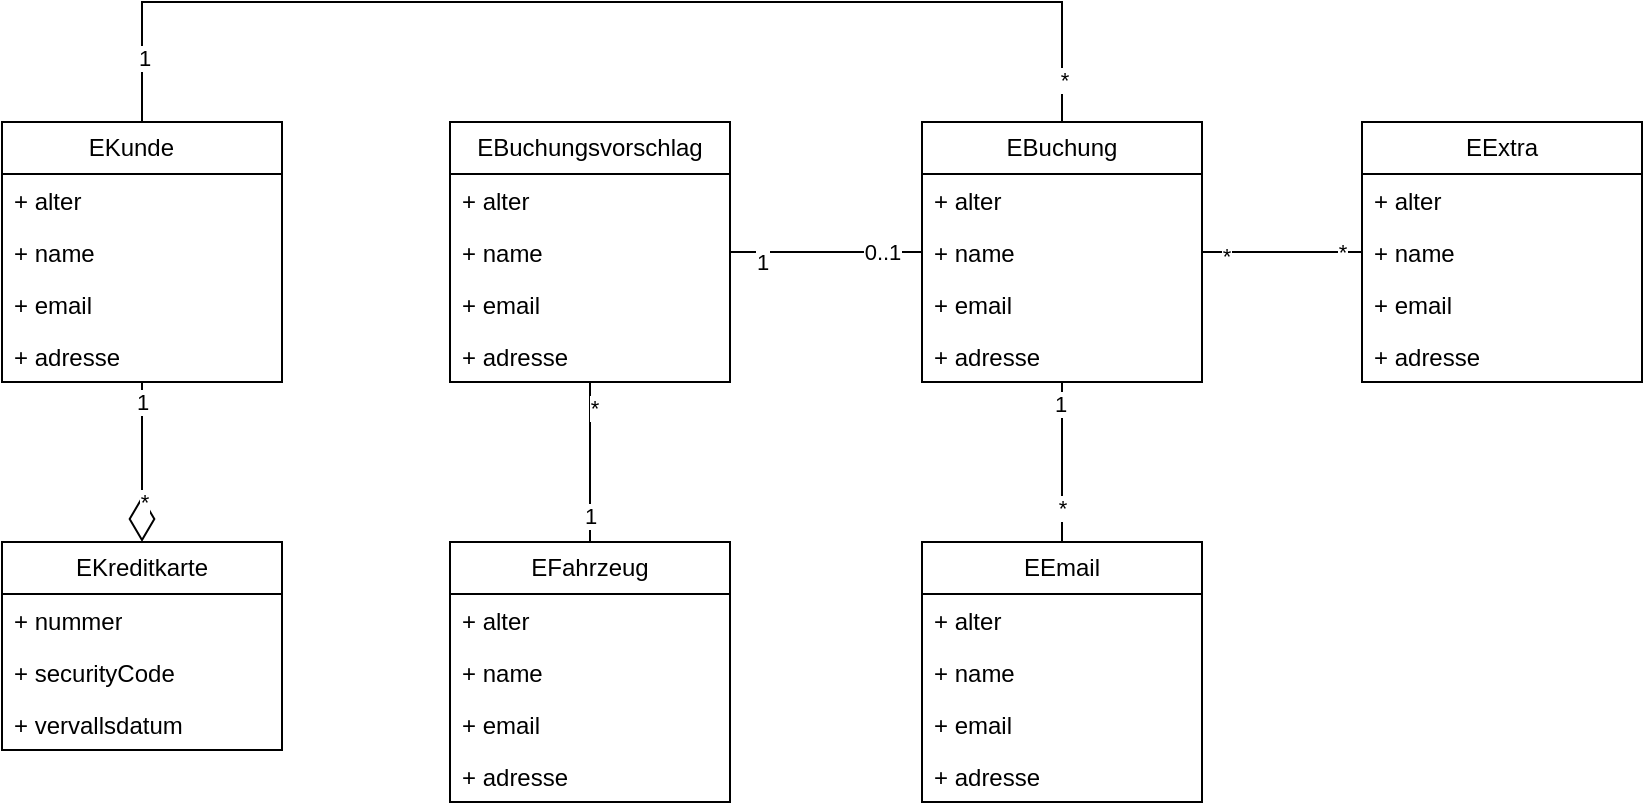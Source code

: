 <mxfile version="24.7.17">
  <diagram name="Page-1" id="Se7MY6DUaBI7RoifKAD7">
    <mxGraphModel dx="954" dy="671" grid="1" gridSize="10" guides="1" tooltips="1" connect="1" arrows="1" fold="1" page="1" pageScale="1" pageWidth="827" pageHeight="1169" math="0" shadow="0">
      <root>
        <mxCell id="0" />
        <mxCell id="1" parent="0" />
        <mxCell id="aNzq7tJSj-dbq8cgVlb_-12" value="1" style="edgeStyle=orthogonalEdgeStyle;rounded=0;orthogonalLoop=1;jettySize=auto;html=1;endArrow=diamondThin;endFill=0;startSize=20;endSize=20;" edge="1" parent="1" source="aNzq7tJSj-dbq8cgVlb_-1" target="aNzq7tJSj-dbq8cgVlb_-7">
          <mxGeometry x="-0.75" relative="1" as="geometry">
            <mxPoint as="offset" />
          </mxGeometry>
        </mxCell>
        <mxCell id="aNzq7tJSj-dbq8cgVlb_-14" value="*" style="edgeLabel;html=1;align=center;verticalAlign=middle;resizable=0;points=[];" vertex="1" connectable="0" parent="aNzq7tJSj-dbq8cgVlb_-12">
          <mxGeometry x="0.5" y="1" relative="1" as="geometry">
            <mxPoint as="offset" />
          </mxGeometry>
        </mxCell>
        <mxCell id="aNzq7tJSj-dbq8cgVlb_-54" style="edgeStyle=orthogonalEdgeStyle;shape=connector;rounded=0;orthogonalLoop=1;jettySize=auto;html=1;strokeColor=default;align=center;verticalAlign=middle;fontFamily=Helvetica;fontSize=11;fontColor=default;labelBackgroundColor=default;endArrow=none;endFill=0;" edge="1" parent="1" source="aNzq7tJSj-dbq8cgVlb_-1" target="aNzq7tJSj-dbq8cgVlb_-26">
          <mxGeometry relative="1" as="geometry">
            <Array as="points">
              <mxPoint x="190" y="30" />
              <mxPoint x="650" y="30" />
            </Array>
          </mxGeometry>
        </mxCell>
        <mxCell id="aNzq7tJSj-dbq8cgVlb_-55" value="1" style="edgeLabel;html=1;align=center;verticalAlign=middle;resizable=0;points=[];fontFamily=Helvetica;fontSize=11;fontColor=default;labelBackgroundColor=default;" vertex="1" connectable="0" parent="aNzq7tJSj-dbq8cgVlb_-54">
          <mxGeometry x="-0.89" y="-1" relative="1" as="geometry">
            <mxPoint as="offset" />
          </mxGeometry>
        </mxCell>
        <mxCell id="aNzq7tJSj-dbq8cgVlb_-56" value="*" style="edgeLabel;html=1;align=center;verticalAlign=middle;resizable=0;points=[];fontFamily=Helvetica;fontSize=11;fontColor=default;labelBackgroundColor=default;" vertex="1" connectable="0" parent="aNzq7tJSj-dbq8cgVlb_-54">
          <mxGeometry x="0.928" y="1" relative="1" as="geometry">
            <mxPoint as="offset" />
          </mxGeometry>
        </mxCell>
        <mxCell id="aNzq7tJSj-dbq8cgVlb_-1" value="EKunde&lt;span style=&quot;white-space: pre;&quot;&gt;&#x9;&lt;/span&gt;" style="swimlane;fontStyle=0;childLayout=stackLayout;horizontal=1;startSize=26;fillColor=none;horizontalStack=0;resizeParent=1;resizeParentMax=0;resizeLast=0;collapsible=1;marginBottom=0;whiteSpace=wrap;html=1;" vertex="1" parent="1">
          <mxGeometry x="120" y="90" width="140" height="130" as="geometry" />
        </mxCell>
        <mxCell id="aNzq7tJSj-dbq8cgVlb_-2" value="+ alter" style="text;strokeColor=none;fillColor=none;align=left;verticalAlign=top;spacingLeft=4;spacingRight=4;overflow=hidden;rotatable=0;points=[[0,0.5],[1,0.5]];portConstraint=eastwest;whiteSpace=wrap;html=1;" vertex="1" parent="aNzq7tJSj-dbq8cgVlb_-1">
          <mxGeometry y="26" width="140" height="26" as="geometry" />
        </mxCell>
        <mxCell id="aNzq7tJSj-dbq8cgVlb_-3" value="+ name" style="text;strokeColor=none;fillColor=none;align=left;verticalAlign=top;spacingLeft=4;spacingRight=4;overflow=hidden;rotatable=0;points=[[0,0.5],[1,0.5]];portConstraint=eastwest;whiteSpace=wrap;html=1;" vertex="1" parent="aNzq7tJSj-dbq8cgVlb_-1">
          <mxGeometry y="52" width="140" height="26" as="geometry" />
        </mxCell>
        <mxCell id="aNzq7tJSj-dbq8cgVlb_-4" value="+ email" style="text;strokeColor=none;fillColor=none;align=left;verticalAlign=top;spacingLeft=4;spacingRight=4;overflow=hidden;rotatable=0;points=[[0,0.5],[1,0.5]];portConstraint=eastwest;whiteSpace=wrap;html=1;" vertex="1" parent="aNzq7tJSj-dbq8cgVlb_-1">
          <mxGeometry y="78" width="140" height="26" as="geometry" />
        </mxCell>
        <mxCell id="aNzq7tJSj-dbq8cgVlb_-5" value="+ adresse" style="text;strokeColor=none;fillColor=none;align=left;verticalAlign=top;spacingLeft=4;spacingRight=4;overflow=hidden;rotatable=0;points=[[0,0.5],[1,0.5]];portConstraint=eastwest;whiteSpace=wrap;html=1;" vertex="1" parent="aNzq7tJSj-dbq8cgVlb_-1">
          <mxGeometry y="104" width="140" height="26" as="geometry" />
        </mxCell>
        <mxCell id="aNzq7tJSj-dbq8cgVlb_-7" value="EKreditkarte" style="swimlane;fontStyle=0;childLayout=stackLayout;horizontal=1;startSize=26;fillColor=none;horizontalStack=0;resizeParent=1;resizeParentMax=0;resizeLast=0;collapsible=1;marginBottom=0;whiteSpace=wrap;html=1;" vertex="1" parent="1">
          <mxGeometry x="120" y="300" width="140" height="104" as="geometry" />
        </mxCell>
        <mxCell id="aNzq7tJSj-dbq8cgVlb_-8" value="+ nummer" style="text;strokeColor=none;fillColor=none;align=left;verticalAlign=top;spacingLeft=4;spacingRight=4;overflow=hidden;rotatable=0;points=[[0,0.5],[1,0.5]];portConstraint=eastwest;whiteSpace=wrap;html=1;" vertex="1" parent="aNzq7tJSj-dbq8cgVlb_-7">
          <mxGeometry y="26" width="140" height="26" as="geometry" />
        </mxCell>
        <mxCell id="aNzq7tJSj-dbq8cgVlb_-9" value="+ securityCode" style="text;strokeColor=none;fillColor=none;align=left;verticalAlign=top;spacingLeft=4;spacingRight=4;overflow=hidden;rotatable=0;points=[[0,0.5],[1,0.5]];portConstraint=eastwest;whiteSpace=wrap;html=1;" vertex="1" parent="aNzq7tJSj-dbq8cgVlb_-7">
          <mxGeometry y="52" width="140" height="26" as="geometry" />
        </mxCell>
        <mxCell id="aNzq7tJSj-dbq8cgVlb_-10" value="+ vervallsdatum" style="text;strokeColor=none;fillColor=none;align=left;verticalAlign=top;spacingLeft=4;spacingRight=4;overflow=hidden;rotatable=0;points=[[0,0.5],[1,0.5]];portConstraint=eastwest;whiteSpace=wrap;html=1;" vertex="1" parent="aNzq7tJSj-dbq8cgVlb_-7">
          <mxGeometry y="78" width="140" height="26" as="geometry" />
        </mxCell>
        <mxCell id="aNzq7tJSj-dbq8cgVlb_-15" value="EBuchungsvorschlag" style="swimlane;fontStyle=0;childLayout=stackLayout;horizontal=1;startSize=26;fillColor=none;horizontalStack=0;resizeParent=1;resizeParentMax=0;resizeLast=0;collapsible=1;marginBottom=0;whiteSpace=wrap;html=1;" vertex="1" parent="1">
          <mxGeometry x="344" y="90" width="140" height="130" as="geometry" />
        </mxCell>
        <mxCell id="aNzq7tJSj-dbq8cgVlb_-16" value="+ alter" style="text;strokeColor=none;fillColor=none;align=left;verticalAlign=top;spacingLeft=4;spacingRight=4;overflow=hidden;rotatable=0;points=[[0,0.5],[1,0.5]];portConstraint=eastwest;whiteSpace=wrap;html=1;" vertex="1" parent="aNzq7tJSj-dbq8cgVlb_-15">
          <mxGeometry y="26" width="140" height="26" as="geometry" />
        </mxCell>
        <mxCell id="aNzq7tJSj-dbq8cgVlb_-17" value="+ name" style="text;strokeColor=none;fillColor=none;align=left;verticalAlign=top;spacingLeft=4;spacingRight=4;overflow=hidden;rotatable=0;points=[[0,0.5],[1,0.5]];portConstraint=eastwest;whiteSpace=wrap;html=1;" vertex="1" parent="aNzq7tJSj-dbq8cgVlb_-15">
          <mxGeometry y="52" width="140" height="26" as="geometry" />
        </mxCell>
        <mxCell id="aNzq7tJSj-dbq8cgVlb_-18" value="+ email" style="text;strokeColor=none;fillColor=none;align=left;verticalAlign=top;spacingLeft=4;spacingRight=4;overflow=hidden;rotatable=0;points=[[0,0.5],[1,0.5]];portConstraint=eastwest;whiteSpace=wrap;html=1;" vertex="1" parent="aNzq7tJSj-dbq8cgVlb_-15">
          <mxGeometry y="78" width="140" height="26" as="geometry" />
        </mxCell>
        <mxCell id="aNzq7tJSj-dbq8cgVlb_-19" value="+ adresse" style="text;strokeColor=none;fillColor=none;align=left;verticalAlign=top;spacingLeft=4;spacingRight=4;overflow=hidden;rotatable=0;points=[[0,0.5],[1,0.5]];portConstraint=eastwest;whiteSpace=wrap;html=1;" vertex="1" parent="aNzq7tJSj-dbq8cgVlb_-15">
          <mxGeometry y="104" width="140" height="26" as="geometry" />
        </mxCell>
        <mxCell id="aNzq7tJSj-dbq8cgVlb_-51" style="edgeStyle=orthogonalEdgeStyle;shape=connector;rounded=0;orthogonalLoop=1;jettySize=auto;html=1;strokeColor=default;align=center;verticalAlign=middle;fontFamily=Helvetica;fontSize=11;fontColor=default;labelBackgroundColor=default;endArrow=none;endFill=0;" edge="1" parent="1" source="aNzq7tJSj-dbq8cgVlb_-21" target="aNzq7tJSj-dbq8cgVlb_-26">
          <mxGeometry relative="1" as="geometry" />
        </mxCell>
        <mxCell id="aNzq7tJSj-dbq8cgVlb_-52" value="1" style="edgeLabel;html=1;align=center;verticalAlign=middle;resizable=0;points=[];fontFamily=Helvetica;fontSize=11;fontColor=default;labelBackgroundColor=default;" vertex="1" connectable="0" parent="aNzq7tJSj-dbq8cgVlb_-51">
          <mxGeometry x="0.725" y="1" relative="1" as="geometry">
            <mxPoint as="offset" />
          </mxGeometry>
        </mxCell>
        <mxCell id="aNzq7tJSj-dbq8cgVlb_-53" value="*" style="edgeLabel;html=1;align=center;verticalAlign=middle;resizable=0;points=[];fontFamily=Helvetica;fontSize=11;fontColor=default;labelBackgroundColor=default;" vertex="1" connectable="0" parent="aNzq7tJSj-dbq8cgVlb_-51">
          <mxGeometry x="-0.575" relative="1" as="geometry">
            <mxPoint as="offset" />
          </mxGeometry>
        </mxCell>
        <mxCell id="aNzq7tJSj-dbq8cgVlb_-21" value="EEmail" style="swimlane;fontStyle=0;childLayout=stackLayout;horizontal=1;startSize=26;fillColor=none;horizontalStack=0;resizeParent=1;resizeParentMax=0;resizeLast=0;collapsible=1;marginBottom=0;whiteSpace=wrap;html=1;" vertex="1" parent="1">
          <mxGeometry x="580" y="300" width="140" height="130" as="geometry" />
        </mxCell>
        <mxCell id="aNzq7tJSj-dbq8cgVlb_-22" value="+ alter" style="text;strokeColor=none;fillColor=none;align=left;verticalAlign=top;spacingLeft=4;spacingRight=4;overflow=hidden;rotatable=0;points=[[0,0.5],[1,0.5]];portConstraint=eastwest;whiteSpace=wrap;html=1;" vertex="1" parent="aNzq7tJSj-dbq8cgVlb_-21">
          <mxGeometry y="26" width="140" height="26" as="geometry" />
        </mxCell>
        <mxCell id="aNzq7tJSj-dbq8cgVlb_-23" value="+ name" style="text;strokeColor=none;fillColor=none;align=left;verticalAlign=top;spacingLeft=4;spacingRight=4;overflow=hidden;rotatable=0;points=[[0,0.5],[1,0.5]];portConstraint=eastwest;whiteSpace=wrap;html=1;" vertex="1" parent="aNzq7tJSj-dbq8cgVlb_-21">
          <mxGeometry y="52" width="140" height="26" as="geometry" />
        </mxCell>
        <mxCell id="aNzq7tJSj-dbq8cgVlb_-24" value="+ email" style="text;strokeColor=none;fillColor=none;align=left;verticalAlign=top;spacingLeft=4;spacingRight=4;overflow=hidden;rotatable=0;points=[[0,0.5],[1,0.5]];portConstraint=eastwest;whiteSpace=wrap;html=1;" vertex="1" parent="aNzq7tJSj-dbq8cgVlb_-21">
          <mxGeometry y="78" width="140" height="26" as="geometry" />
        </mxCell>
        <mxCell id="aNzq7tJSj-dbq8cgVlb_-25" value="+ adresse" style="text;strokeColor=none;fillColor=none;align=left;verticalAlign=top;spacingLeft=4;spacingRight=4;overflow=hidden;rotatable=0;points=[[0,0.5],[1,0.5]];portConstraint=eastwest;whiteSpace=wrap;html=1;" vertex="1" parent="aNzq7tJSj-dbq8cgVlb_-21">
          <mxGeometry y="104" width="140" height="26" as="geometry" />
        </mxCell>
        <mxCell id="aNzq7tJSj-dbq8cgVlb_-46" value="*" style="edgeStyle=orthogonalEdgeStyle;shape=connector;rounded=0;orthogonalLoop=1;jettySize=auto;html=1;strokeColor=default;align=center;verticalAlign=middle;fontFamily=Helvetica;fontSize=11;fontColor=default;labelBackgroundColor=default;endArrow=none;endFill=0;" edge="1" parent="1" source="aNzq7tJSj-dbq8cgVlb_-26" target="aNzq7tJSj-dbq8cgVlb_-36">
          <mxGeometry x="0.75" relative="1" as="geometry">
            <mxPoint as="offset" />
          </mxGeometry>
        </mxCell>
        <mxCell id="aNzq7tJSj-dbq8cgVlb_-47" value="*" style="edgeLabel;html=1;align=center;verticalAlign=middle;resizable=0;points=[];fontFamily=Helvetica;fontSize=11;fontColor=default;labelBackgroundColor=default;" vertex="1" connectable="0" parent="aNzq7tJSj-dbq8cgVlb_-46">
          <mxGeometry x="-0.7" y="-2" relative="1" as="geometry">
            <mxPoint as="offset" />
          </mxGeometry>
        </mxCell>
        <mxCell id="aNzq7tJSj-dbq8cgVlb_-26" value="EBuchung" style="swimlane;fontStyle=0;childLayout=stackLayout;horizontal=1;startSize=26;fillColor=none;horizontalStack=0;resizeParent=1;resizeParentMax=0;resizeLast=0;collapsible=1;marginBottom=0;whiteSpace=wrap;html=1;" vertex="1" parent="1">
          <mxGeometry x="580" y="90" width="140" height="130" as="geometry" />
        </mxCell>
        <mxCell id="aNzq7tJSj-dbq8cgVlb_-27" value="+ alter" style="text;strokeColor=none;fillColor=none;align=left;verticalAlign=top;spacingLeft=4;spacingRight=4;overflow=hidden;rotatable=0;points=[[0,0.5],[1,0.5]];portConstraint=eastwest;whiteSpace=wrap;html=1;" vertex="1" parent="aNzq7tJSj-dbq8cgVlb_-26">
          <mxGeometry y="26" width="140" height="26" as="geometry" />
        </mxCell>
        <mxCell id="aNzq7tJSj-dbq8cgVlb_-28" value="+ name" style="text;strokeColor=none;fillColor=none;align=left;verticalAlign=top;spacingLeft=4;spacingRight=4;overflow=hidden;rotatable=0;points=[[0,0.5],[1,0.5]];portConstraint=eastwest;whiteSpace=wrap;html=1;" vertex="1" parent="aNzq7tJSj-dbq8cgVlb_-26">
          <mxGeometry y="52" width="140" height="26" as="geometry" />
        </mxCell>
        <mxCell id="aNzq7tJSj-dbq8cgVlb_-29" value="+ email" style="text;strokeColor=none;fillColor=none;align=left;verticalAlign=top;spacingLeft=4;spacingRight=4;overflow=hidden;rotatable=0;points=[[0,0.5],[1,0.5]];portConstraint=eastwest;whiteSpace=wrap;html=1;" vertex="1" parent="aNzq7tJSj-dbq8cgVlb_-26">
          <mxGeometry y="78" width="140" height="26" as="geometry" />
        </mxCell>
        <mxCell id="aNzq7tJSj-dbq8cgVlb_-30" value="+ adresse" style="text;strokeColor=none;fillColor=none;align=left;verticalAlign=top;spacingLeft=4;spacingRight=4;overflow=hidden;rotatable=0;points=[[0,0.5],[1,0.5]];portConstraint=eastwest;whiteSpace=wrap;html=1;" vertex="1" parent="aNzq7tJSj-dbq8cgVlb_-26">
          <mxGeometry y="104" width="140" height="26" as="geometry" />
        </mxCell>
        <mxCell id="aNzq7tJSj-dbq8cgVlb_-48" style="edgeStyle=orthogonalEdgeStyle;shape=connector;rounded=0;orthogonalLoop=1;jettySize=auto;html=1;strokeColor=default;align=center;verticalAlign=middle;fontFamily=Helvetica;fontSize=11;fontColor=default;labelBackgroundColor=default;endArrow=none;endFill=0;" edge="1" parent="1" source="aNzq7tJSj-dbq8cgVlb_-31" target="aNzq7tJSj-dbq8cgVlb_-15">
          <mxGeometry relative="1" as="geometry" />
        </mxCell>
        <mxCell id="aNzq7tJSj-dbq8cgVlb_-49" value="*" style="edgeLabel;html=1;align=center;verticalAlign=middle;resizable=0;points=[];fontFamily=Helvetica;fontSize=11;fontColor=default;labelBackgroundColor=default;" vertex="1" connectable="0" parent="aNzq7tJSj-dbq8cgVlb_-48">
          <mxGeometry x="0.675" y="-2" relative="1" as="geometry">
            <mxPoint as="offset" />
          </mxGeometry>
        </mxCell>
        <mxCell id="aNzq7tJSj-dbq8cgVlb_-50" value="1" style="edgeLabel;html=1;align=center;verticalAlign=middle;resizable=0;points=[];fontFamily=Helvetica;fontSize=11;fontColor=default;labelBackgroundColor=default;" vertex="1" connectable="0" parent="aNzq7tJSj-dbq8cgVlb_-48">
          <mxGeometry x="-0.675" relative="1" as="geometry">
            <mxPoint as="offset" />
          </mxGeometry>
        </mxCell>
        <mxCell id="aNzq7tJSj-dbq8cgVlb_-31" value="EFahrzeug" style="swimlane;fontStyle=0;childLayout=stackLayout;horizontal=1;startSize=26;fillColor=none;horizontalStack=0;resizeParent=1;resizeParentMax=0;resizeLast=0;collapsible=1;marginBottom=0;whiteSpace=wrap;html=1;" vertex="1" parent="1">
          <mxGeometry x="344" y="300" width="140" height="130" as="geometry" />
        </mxCell>
        <mxCell id="aNzq7tJSj-dbq8cgVlb_-32" value="+ alter" style="text;strokeColor=none;fillColor=none;align=left;verticalAlign=top;spacingLeft=4;spacingRight=4;overflow=hidden;rotatable=0;points=[[0,0.5],[1,0.5]];portConstraint=eastwest;whiteSpace=wrap;html=1;" vertex="1" parent="aNzq7tJSj-dbq8cgVlb_-31">
          <mxGeometry y="26" width="140" height="26" as="geometry" />
        </mxCell>
        <mxCell id="aNzq7tJSj-dbq8cgVlb_-33" value="+ name" style="text;strokeColor=none;fillColor=none;align=left;verticalAlign=top;spacingLeft=4;spacingRight=4;overflow=hidden;rotatable=0;points=[[0,0.5],[1,0.5]];portConstraint=eastwest;whiteSpace=wrap;html=1;" vertex="1" parent="aNzq7tJSj-dbq8cgVlb_-31">
          <mxGeometry y="52" width="140" height="26" as="geometry" />
        </mxCell>
        <mxCell id="aNzq7tJSj-dbq8cgVlb_-34" value="+ email" style="text;strokeColor=none;fillColor=none;align=left;verticalAlign=top;spacingLeft=4;spacingRight=4;overflow=hidden;rotatable=0;points=[[0,0.5],[1,0.5]];portConstraint=eastwest;whiteSpace=wrap;html=1;" vertex="1" parent="aNzq7tJSj-dbq8cgVlb_-31">
          <mxGeometry y="78" width="140" height="26" as="geometry" />
        </mxCell>
        <mxCell id="aNzq7tJSj-dbq8cgVlb_-35" value="+ adresse" style="text;strokeColor=none;fillColor=none;align=left;verticalAlign=top;spacingLeft=4;spacingRight=4;overflow=hidden;rotatable=0;points=[[0,0.5],[1,0.5]];portConstraint=eastwest;whiteSpace=wrap;html=1;" vertex="1" parent="aNzq7tJSj-dbq8cgVlb_-31">
          <mxGeometry y="104" width="140" height="26" as="geometry" />
        </mxCell>
        <mxCell id="aNzq7tJSj-dbq8cgVlb_-36" value="EExtra" style="swimlane;fontStyle=0;childLayout=stackLayout;horizontal=1;startSize=26;fillColor=none;horizontalStack=0;resizeParent=1;resizeParentMax=0;resizeLast=0;collapsible=1;marginBottom=0;whiteSpace=wrap;html=1;" vertex="1" parent="1">
          <mxGeometry x="800" y="90" width="140" height="130" as="geometry" />
        </mxCell>
        <mxCell id="aNzq7tJSj-dbq8cgVlb_-37" value="+ alter" style="text;strokeColor=none;fillColor=none;align=left;verticalAlign=top;spacingLeft=4;spacingRight=4;overflow=hidden;rotatable=0;points=[[0,0.5],[1,0.5]];portConstraint=eastwest;whiteSpace=wrap;html=1;" vertex="1" parent="aNzq7tJSj-dbq8cgVlb_-36">
          <mxGeometry y="26" width="140" height="26" as="geometry" />
        </mxCell>
        <mxCell id="aNzq7tJSj-dbq8cgVlb_-38" value="+ name" style="text;strokeColor=none;fillColor=none;align=left;verticalAlign=top;spacingLeft=4;spacingRight=4;overflow=hidden;rotatable=0;points=[[0,0.5],[1,0.5]];portConstraint=eastwest;whiteSpace=wrap;html=1;" vertex="1" parent="aNzq7tJSj-dbq8cgVlb_-36">
          <mxGeometry y="52" width="140" height="26" as="geometry" />
        </mxCell>
        <mxCell id="aNzq7tJSj-dbq8cgVlb_-39" value="+ email" style="text;strokeColor=none;fillColor=none;align=left;verticalAlign=top;spacingLeft=4;spacingRight=4;overflow=hidden;rotatable=0;points=[[0,0.5],[1,0.5]];portConstraint=eastwest;whiteSpace=wrap;html=1;" vertex="1" parent="aNzq7tJSj-dbq8cgVlb_-36">
          <mxGeometry y="78" width="140" height="26" as="geometry" />
        </mxCell>
        <mxCell id="aNzq7tJSj-dbq8cgVlb_-40" value="+ adresse" style="text;strokeColor=none;fillColor=none;align=left;verticalAlign=top;spacingLeft=4;spacingRight=4;overflow=hidden;rotatable=0;points=[[0,0.5],[1,0.5]];portConstraint=eastwest;whiteSpace=wrap;html=1;" vertex="1" parent="aNzq7tJSj-dbq8cgVlb_-36">
          <mxGeometry y="104" width="140" height="26" as="geometry" />
        </mxCell>
        <mxCell id="aNzq7tJSj-dbq8cgVlb_-43" style="edgeStyle=orthogonalEdgeStyle;rounded=0;orthogonalLoop=1;jettySize=auto;html=1;endArrow=none;endFill=0;" edge="1" parent="1" source="aNzq7tJSj-dbq8cgVlb_-15" target="aNzq7tJSj-dbq8cgVlb_-26">
          <mxGeometry relative="1" as="geometry" />
        </mxCell>
        <mxCell id="aNzq7tJSj-dbq8cgVlb_-44" value="0..1" style="edgeLabel;html=1;align=center;verticalAlign=middle;resizable=0;points=[];fontFamily=Helvetica;fontSize=11;fontColor=default;labelBackgroundColor=default;" vertex="1" connectable="0" parent="aNzq7tJSj-dbq8cgVlb_-43">
          <mxGeometry x="-0.146" y="-1" relative="1" as="geometry">
            <mxPoint x="35" y="-1" as="offset" />
          </mxGeometry>
        </mxCell>
        <mxCell id="aNzq7tJSj-dbq8cgVlb_-45" value="1" style="edgeLabel;html=1;align=center;verticalAlign=middle;resizable=0;points=[];fontFamily=Helvetica;fontSize=11;fontColor=default;labelBackgroundColor=default;" vertex="1" connectable="0" parent="aNzq7tJSj-dbq8cgVlb_-43">
          <mxGeometry x="0.542" relative="1" as="geometry">
            <mxPoint x="-58" y="5" as="offset" />
          </mxGeometry>
        </mxCell>
      </root>
    </mxGraphModel>
  </diagram>
</mxfile>
